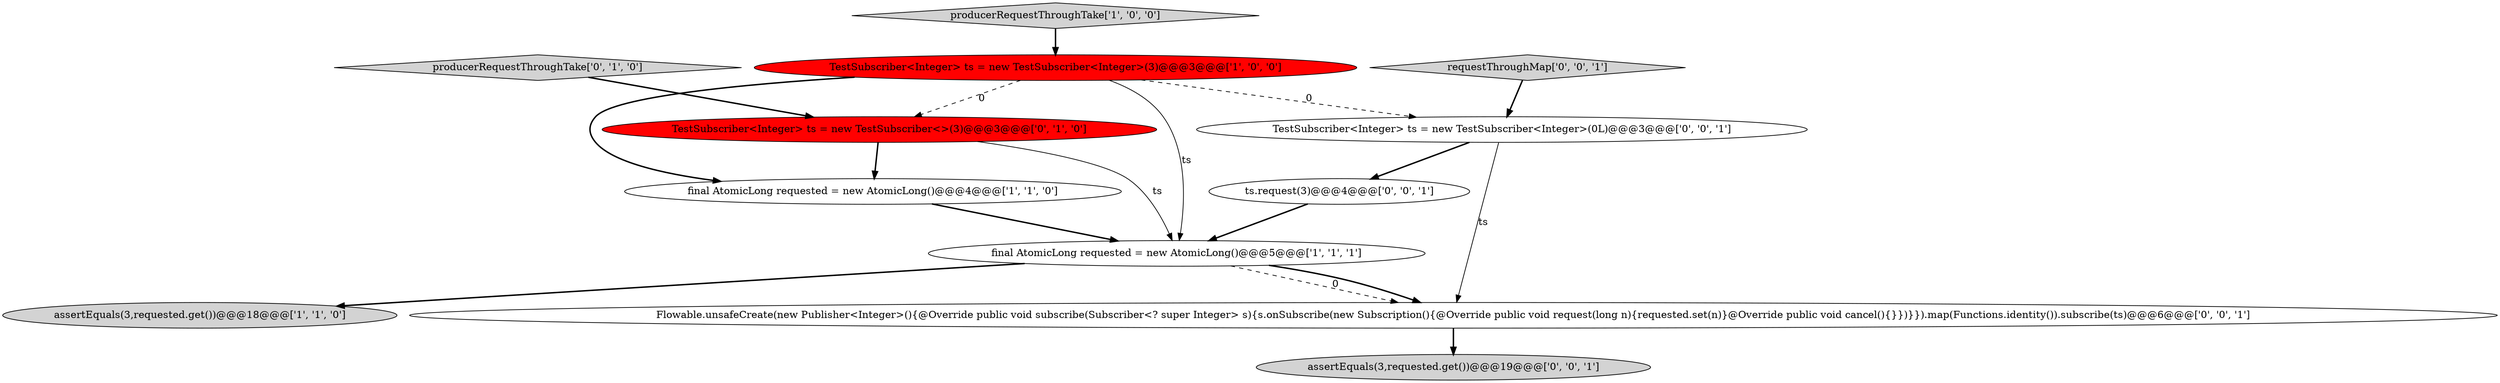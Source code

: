 digraph {
10 [style = filled, label = "ts.request(3)@@@4@@@['0', '0', '1']", fillcolor = white, shape = ellipse image = "AAA0AAABBB3BBB"];
4 [style = filled, label = "producerRequestThroughTake['1', '0', '0']", fillcolor = lightgray, shape = diamond image = "AAA0AAABBB1BBB"];
9 [style = filled, label = "assertEquals(3,requested.get())@@@19@@@['0', '0', '1']", fillcolor = lightgray, shape = ellipse image = "AAA0AAABBB3BBB"];
8 [style = filled, label = "TestSubscriber<Integer> ts = new TestSubscriber<Integer>(0L)@@@3@@@['0', '0', '1']", fillcolor = white, shape = ellipse image = "AAA0AAABBB3BBB"];
2 [style = filled, label = "assertEquals(3,requested.get())@@@18@@@['1', '1', '0']", fillcolor = lightgray, shape = ellipse image = "AAA0AAABBB1BBB"];
6 [style = filled, label = "producerRequestThroughTake['0', '1', '0']", fillcolor = lightgray, shape = diamond image = "AAA0AAABBB2BBB"];
7 [style = filled, label = "Flowable.unsafeCreate(new Publisher<Integer>(){@Override public void subscribe(Subscriber<? super Integer> s){s.onSubscribe(new Subscription(){@Override public void request(long n){requested.set(n)}@Override public void cancel(){}})}}).map(Functions.identity()).subscribe(ts)@@@6@@@['0', '0', '1']", fillcolor = white, shape = ellipse image = "AAA0AAABBB3BBB"];
0 [style = filled, label = "TestSubscriber<Integer> ts = new TestSubscriber<Integer>(3)@@@3@@@['1', '0', '0']", fillcolor = red, shape = ellipse image = "AAA1AAABBB1BBB"];
11 [style = filled, label = "requestThroughMap['0', '0', '1']", fillcolor = lightgray, shape = diamond image = "AAA0AAABBB3BBB"];
1 [style = filled, label = "final AtomicLong requested = new AtomicLong()@@@5@@@['1', '1', '1']", fillcolor = white, shape = ellipse image = "AAA0AAABBB1BBB"];
5 [style = filled, label = "TestSubscriber<Integer> ts = new TestSubscriber<>(3)@@@3@@@['0', '1', '0']", fillcolor = red, shape = ellipse image = "AAA1AAABBB2BBB"];
3 [style = filled, label = "final AtomicLong requested = new AtomicLong()@@@4@@@['1', '1', '0']", fillcolor = white, shape = ellipse image = "AAA0AAABBB1BBB"];
0->3 [style = bold, label=""];
5->3 [style = bold, label=""];
7->9 [style = bold, label=""];
8->10 [style = bold, label=""];
6->5 [style = bold, label=""];
11->8 [style = bold, label=""];
1->2 [style = bold, label=""];
0->8 [style = dashed, label="0"];
1->7 [style = dashed, label="0"];
3->1 [style = bold, label=""];
10->1 [style = bold, label=""];
8->7 [style = solid, label="ts"];
0->5 [style = dashed, label="0"];
1->7 [style = bold, label=""];
5->1 [style = solid, label="ts"];
4->0 [style = bold, label=""];
0->1 [style = solid, label="ts"];
}
